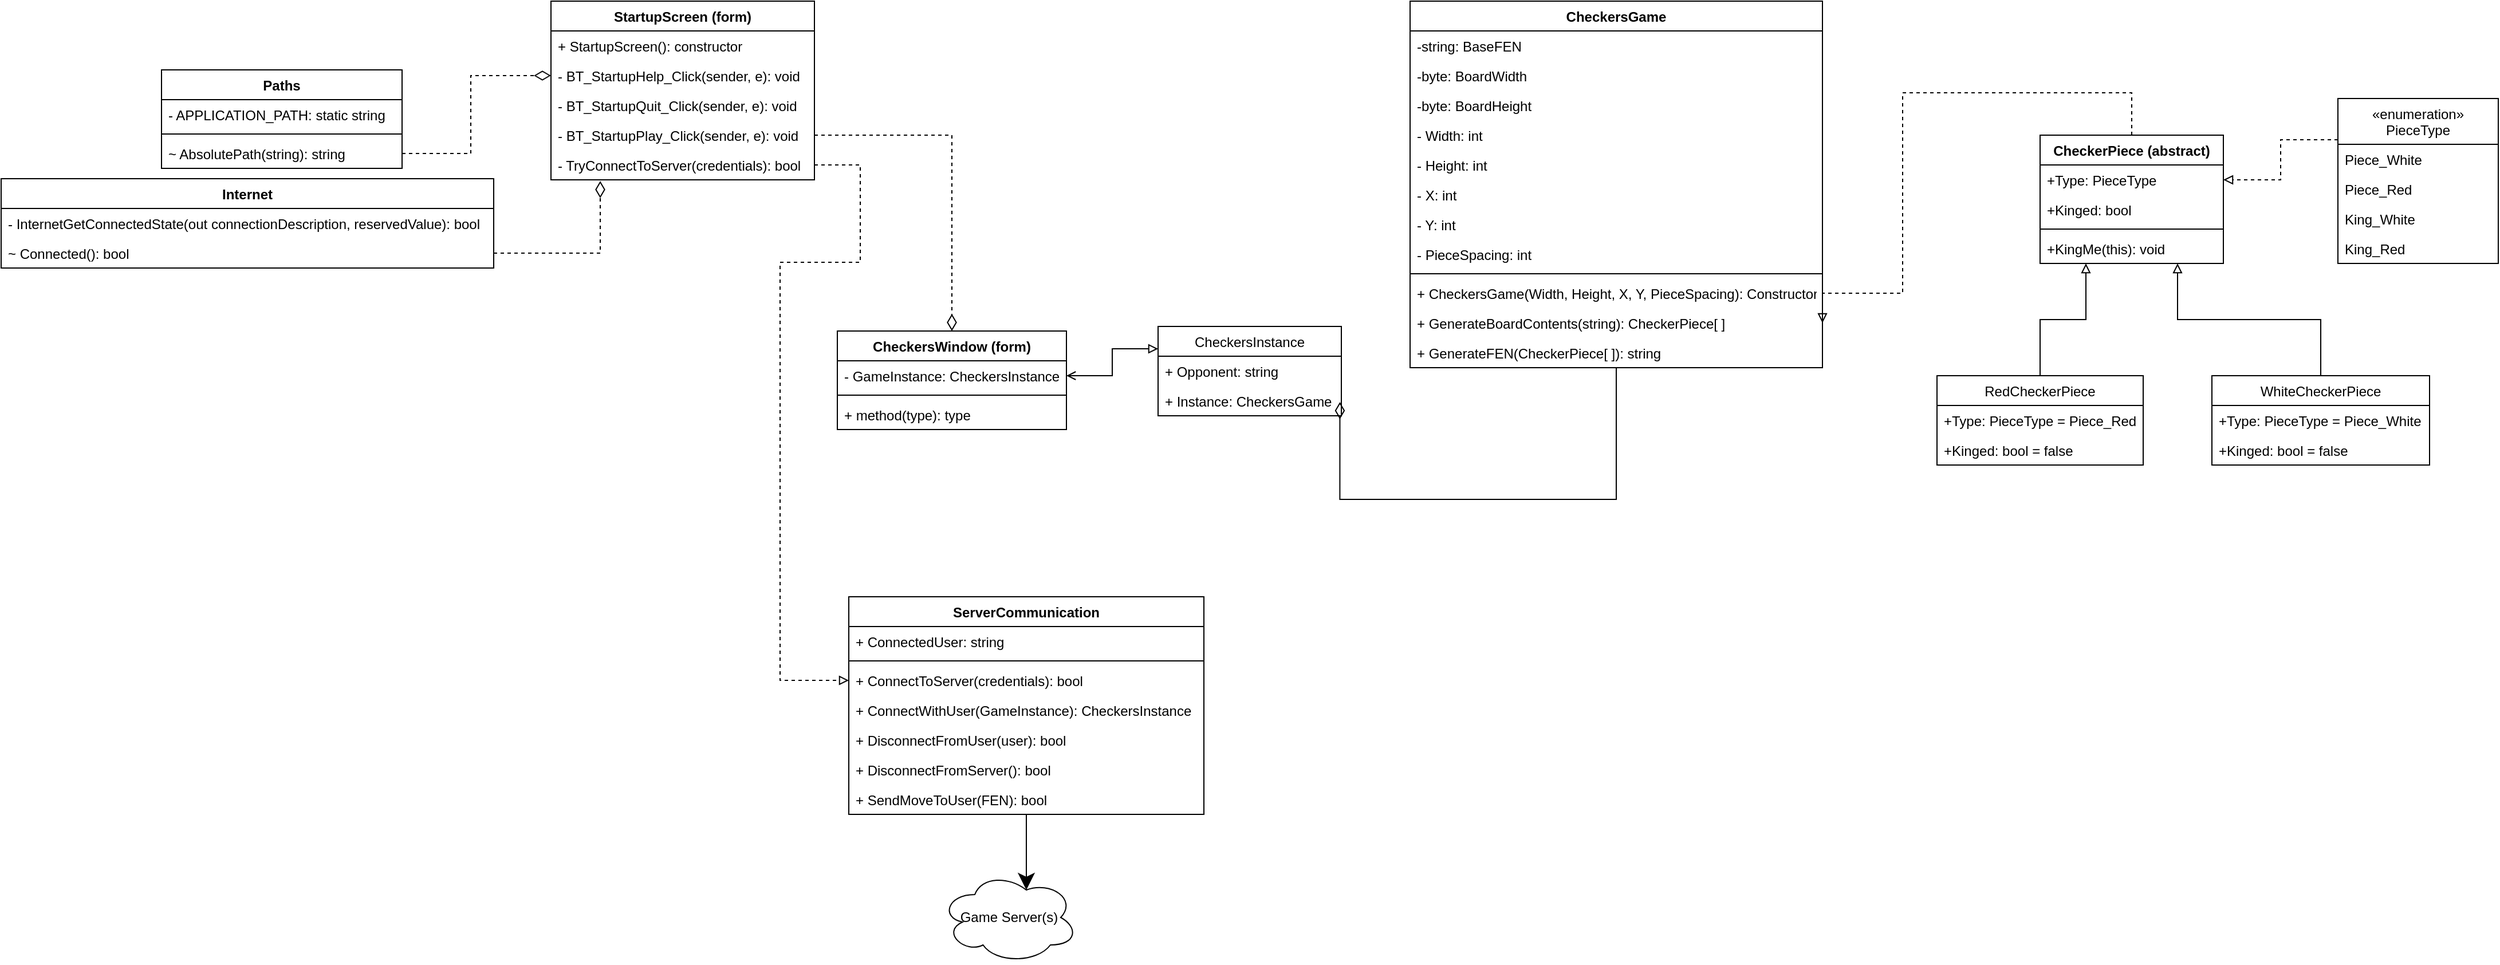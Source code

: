 <mxfile version="14.6.13" type="device"><diagram id="C5RBs43oDa-KdzZeNtuy" name="Page-1"><mxGraphModel dx="1404" dy="1837" grid="1" gridSize="10" guides="1" tooltips="1" connect="1" arrows="1" fold="1" page="1" pageScale="1" pageWidth="827" pageHeight="1169" math="0" shadow="0"><root><mxCell id="WIyWlLk6GJQsqaUBKTNV-0"/><mxCell id="WIyWlLk6GJQsqaUBKTNV-1" parent="WIyWlLk6GJQsqaUBKTNV-0"/><mxCell id="5TLwTlq9-HVgNU7Yz4sA-12" style="edgeStyle=orthogonalEdgeStyle;rounded=0;orthogonalLoop=1;jettySize=auto;html=1;exitX=0.25;exitY=1;exitDx=0;exitDy=0;entryX=0.5;entryY=0;entryDx=0;entryDy=0;startArrow=block;startFill=0;endArrow=none;endFill=0;" parent="WIyWlLk6GJQsqaUBKTNV-1" source="5TLwTlq9-HVgNU7Yz4sA-21" target="5TLwTlq9-HVgNU7Yz4sA-8" edge="1"><mxGeometry relative="1" as="geometry"><mxPoint x="1125" y="179" as="sourcePoint"/></mxGeometry></mxCell><mxCell id="5TLwTlq9-HVgNU7Yz4sA-13" style="edgeStyle=orthogonalEdgeStyle;rounded=0;orthogonalLoop=1;jettySize=auto;html=1;exitX=0.75;exitY=1;exitDx=0;exitDy=0;entryX=0.5;entryY=0;entryDx=0;entryDy=0;startArrow=block;startFill=0;endArrow=none;endFill=0;" parent="WIyWlLk6GJQsqaUBKTNV-1" source="5TLwTlq9-HVgNU7Yz4sA-21" target="5TLwTlq9-HVgNU7Yz4sA-4" edge="1"><mxGeometry relative="1" as="geometry"><mxPoint x="1195" y="179" as="sourcePoint"/></mxGeometry></mxCell><mxCell id="5TLwTlq9-HVgNU7Yz4sA-4" value="WhiteCheckerPiece" style="swimlane;fontStyle=0;childLayout=stackLayout;horizontal=1;startSize=26;fillColor=none;horizontalStack=0;resizeParent=1;resizeParentMax=0;resizeLast=0;collapsible=1;marginBottom=0;" parent="WIyWlLk6GJQsqaUBKTNV-1" vertex="1"><mxGeometry x="1230" y="287" width="190" height="78" as="geometry"/></mxCell><mxCell id="5TLwTlq9-HVgNU7Yz4sA-5" value="+Type: PieceType = Piece_White" style="text;strokeColor=none;fillColor=none;align=left;verticalAlign=top;spacingLeft=4;spacingRight=4;overflow=hidden;rotatable=0;points=[[0,0.5],[1,0.5]];portConstraint=eastwest;" parent="5TLwTlq9-HVgNU7Yz4sA-4" vertex="1"><mxGeometry y="26" width="190" height="26" as="geometry"/></mxCell><mxCell id="5TLwTlq9-HVgNU7Yz4sA-6" value="+Kinged: bool = false" style="text;strokeColor=none;fillColor=none;align=left;verticalAlign=top;spacingLeft=4;spacingRight=4;overflow=hidden;rotatable=0;points=[[0,0.5],[1,0.5]];portConstraint=eastwest;" parent="5TLwTlq9-HVgNU7Yz4sA-4" vertex="1"><mxGeometry y="52" width="190" height="26" as="geometry"/></mxCell><mxCell id="5TLwTlq9-HVgNU7Yz4sA-8" value="RedCheckerPiece" style="swimlane;fontStyle=0;childLayout=stackLayout;horizontal=1;startSize=26;fillColor=none;horizontalStack=0;resizeParent=1;resizeParentMax=0;resizeLast=0;collapsible=1;marginBottom=0;" parent="WIyWlLk6GJQsqaUBKTNV-1" vertex="1"><mxGeometry x="990" y="287" width="180" height="78" as="geometry"/></mxCell><mxCell id="5TLwTlq9-HVgNU7Yz4sA-9" value="+Type: PieceType = Piece_Red" style="text;strokeColor=none;fillColor=none;align=left;verticalAlign=top;spacingLeft=4;spacingRight=4;overflow=hidden;rotatable=0;points=[[0,0.5],[1,0.5]];portConstraint=eastwest;" parent="5TLwTlq9-HVgNU7Yz4sA-8" vertex="1"><mxGeometry y="26" width="180" height="26" as="geometry"/></mxCell><mxCell id="5TLwTlq9-HVgNU7Yz4sA-10" value="+Kinged: bool = false" style="text;strokeColor=none;fillColor=none;align=left;verticalAlign=top;spacingLeft=4;spacingRight=4;overflow=hidden;rotatable=0;points=[[0,0.5],[1,0.5]];portConstraint=eastwest;" parent="5TLwTlq9-HVgNU7Yz4sA-8" vertex="1"><mxGeometry y="52" width="180" height="26" as="geometry"/></mxCell><mxCell id="5TLwTlq9-HVgNU7Yz4sA-25" style="edgeStyle=orthogonalEdgeStyle;rounded=0;orthogonalLoop=1;jettySize=auto;html=1;exitX=0;exitY=0.25;exitDx=0;exitDy=0;entryX=1;entryY=0.5;entryDx=0;entryDy=0;dashed=1;endArrow=block;endFill=0;" parent="WIyWlLk6GJQsqaUBKTNV-1" source="5TLwTlq9-HVgNU7Yz4sA-16" target="5TLwTlq9-HVgNU7Yz4sA-1" edge="1"><mxGeometry relative="1" as="geometry"/></mxCell><mxCell id="5TLwTlq9-HVgNU7Yz4sA-16" value="«enumeration»&#10;PieceType" style="swimlane;fontStyle=0;childLayout=stackLayout;horizontal=1;startSize=40;fillColor=none;horizontalStack=0;resizeParent=1;resizeParentMax=0;resizeLast=0;collapsible=1;marginBottom=0;" parent="WIyWlLk6GJQsqaUBKTNV-1" vertex="1"><mxGeometry x="1340" y="45" width="140" height="144" as="geometry"/></mxCell><mxCell id="5TLwTlq9-HVgNU7Yz4sA-17" value="Piece_White" style="text;strokeColor=none;fillColor=none;align=left;verticalAlign=top;spacingLeft=4;spacingRight=4;overflow=hidden;rotatable=0;points=[[0,0.5],[1,0.5]];portConstraint=eastwest;" parent="5TLwTlq9-HVgNU7Yz4sA-16" vertex="1"><mxGeometry y="40" width="140" height="26" as="geometry"/></mxCell><mxCell id="5TLwTlq9-HVgNU7Yz4sA-18" value="Piece_Red" style="text;strokeColor=none;fillColor=none;align=left;verticalAlign=top;spacingLeft=4;spacingRight=4;overflow=hidden;rotatable=0;points=[[0,0.5],[1,0.5]];portConstraint=eastwest;" parent="5TLwTlq9-HVgNU7Yz4sA-16" vertex="1"><mxGeometry y="66" width="140" height="26" as="geometry"/></mxCell><mxCell id="5TLwTlq9-HVgNU7Yz4sA-19" value="King_White" style="text;strokeColor=none;fillColor=none;align=left;verticalAlign=top;spacingLeft=4;spacingRight=4;overflow=hidden;rotatable=0;points=[[0,0.5],[1,0.5]];portConstraint=eastwest;" parent="5TLwTlq9-HVgNU7Yz4sA-16" vertex="1"><mxGeometry y="92" width="140" height="26" as="geometry"/></mxCell><mxCell id="5TLwTlq9-HVgNU7Yz4sA-20" value="King_Red" style="text;strokeColor=none;fillColor=none;align=left;verticalAlign=top;spacingLeft=4;spacingRight=4;overflow=hidden;rotatable=0;points=[[0,0.5],[1,0.5]];portConstraint=eastwest;" parent="5TLwTlq9-HVgNU7Yz4sA-16" vertex="1"><mxGeometry y="118" width="140" height="26" as="geometry"/></mxCell><mxCell id="5TLwTlq9-HVgNU7Yz4sA-32" style="edgeStyle=orthogonalEdgeStyle;rounded=0;orthogonalLoop=1;jettySize=auto;html=1;exitX=0.5;exitY=0;exitDx=0;exitDy=0;entryX=1;entryY=0.5;entryDx=0;entryDy=0;dashed=1;endArrow=block;endFill=0;" parent="WIyWlLk6GJQsqaUBKTNV-1" source="5TLwTlq9-HVgNU7Yz4sA-21" target="5TLwTlq9-HVgNU7Yz4sA-29" edge="1"><mxGeometry relative="1" as="geometry"><Array as="points"><mxPoint x="1160" y="40"/><mxPoint x="960" y="40"/><mxPoint x="960" y="215"/></Array></mxGeometry></mxCell><mxCell id="5TLwTlq9-HVgNU7Yz4sA-21" value="CheckerPiece (abstract)" style="swimlane;fontStyle=1;align=center;verticalAlign=top;childLayout=stackLayout;horizontal=1;startSize=26;horizontalStack=0;resizeParent=1;resizeParentMax=0;resizeLast=0;collapsible=1;marginBottom=0;" parent="WIyWlLk6GJQsqaUBKTNV-1" vertex="1"><mxGeometry x="1080" y="77" width="160" height="112" as="geometry"><mxRectangle x="120" y="38" width="110" height="26" as="alternateBounds"/></mxGeometry></mxCell><mxCell id="5TLwTlq9-HVgNU7Yz4sA-1" value="+Type: PieceType" style="text;strokeColor=none;fillColor=none;align=left;verticalAlign=top;spacingLeft=4;spacingRight=4;overflow=hidden;rotatable=0;points=[[0,0.5],[1,0.5]];portConstraint=eastwest;" parent="5TLwTlq9-HVgNU7Yz4sA-21" vertex="1"><mxGeometry y="26" width="160" height="26" as="geometry"/></mxCell><mxCell id="5TLwTlq9-HVgNU7Yz4sA-2" value="+Kinged: bool" style="text;strokeColor=none;fillColor=none;align=left;verticalAlign=top;spacingLeft=4;spacingRight=4;overflow=hidden;rotatable=0;points=[[0,0.5],[1,0.5]];portConstraint=eastwest;" parent="5TLwTlq9-HVgNU7Yz4sA-21" vertex="1"><mxGeometry y="52" width="160" height="26" as="geometry"/></mxCell><mxCell id="5TLwTlq9-HVgNU7Yz4sA-23" value="" style="line;strokeWidth=1;fillColor=none;align=left;verticalAlign=middle;spacingTop=-1;spacingLeft=3;spacingRight=3;rotatable=0;labelPosition=right;points=[];portConstraint=eastwest;" parent="5TLwTlq9-HVgNU7Yz4sA-21" vertex="1"><mxGeometry y="78" width="160" height="8" as="geometry"/></mxCell><mxCell id="5TLwTlq9-HVgNU7Yz4sA-24" value="+KingMe(this): void" style="text;strokeColor=none;fillColor=none;align=left;verticalAlign=top;spacingLeft=4;spacingRight=4;overflow=hidden;rotatable=0;points=[[0,0.5],[1,0.5]];portConstraint=eastwest;" parent="5TLwTlq9-HVgNU7Yz4sA-21" vertex="1"><mxGeometry y="86" width="160" height="26" as="geometry"/></mxCell><mxCell id="5TLwTlq9-HVgNU7Yz4sA-83" style="edgeStyle=orthogonalEdgeStyle;rounded=0;orthogonalLoop=1;jettySize=auto;html=1;exitX=0.5;exitY=1;exitDx=0;exitDy=0;endArrow=diamondThin;endFill=0;entryX=0.992;entryY=0.538;entryDx=0;entryDy=0;entryPerimeter=0;strokeWidth=1;endSize=12;" parent="WIyWlLk6GJQsqaUBKTNV-1" source="5TLwTlq9-HVgNU7Yz4sA-26" target="5TLwTlq9-HVgNU7Yz4sA-53" edge="1"><mxGeometry relative="1" as="geometry"><mxPoint x="630" y="394" as="targetPoint"/><Array as="points"><mxPoint x="710" y="395"/></Array></mxGeometry></mxCell><mxCell id="5TLwTlq9-HVgNU7Yz4sA-26" value="CheckersGame" style="swimlane;fontStyle=1;align=center;verticalAlign=top;childLayout=stackLayout;horizontal=1;startSize=26;horizontalStack=0;resizeParent=1;resizeParentMax=0;resizeLast=0;collapsible=1;marginBottom=0;" parent="WIyWlLk6GJQsqaUBKTNV-1" vertex="1"><mxGeometry x="530" y="-40" width="360" height="320" as="geometry"><mxRectangle x="530" y="138" width="120" height="26" as="alternateBounds"/></mxGeometry></mxCell><mxCell id="-EX06z9TmfhUV3MM8A5k-0" value="-string: BaseFEN" style="text;strokeColor=none;fillColor=none;align=left;verticalAlign=top;spacingLeft=4;spacingRight=4;overflow=hidden;rotatable=0;points=[[0,0.5],[1,0.5]];portConstraint=eastwest;" vertex="1" parent="5TLwTlq9-HVgNU7Yz4sA-26"><mxGeometry y="26" width="360" height="26" as="geometry"/></mxCell><mxCell id="5TLwTlq9-HVgNU7Yz4sA-27" value="-byte: BoardWidth" style="text;strokeColor=none;fillColor=none;align=left;verticalAlign=top;spacingLeft=4;spacingRight=4;overflow=hidden;rotatable=0;points=[[0,0.5],[1,0.5]];portConstraint=eastwest;" parent="5TLwTlq9-HVgNU7Yz4sA-26" vertex="1"><mxGeometry y="52" width="360" height="26" as="geometry"/></mxCell><mxCell id="5TLwTlq9-HVgNU7Yz4sA-30" value="-byte: BoardHeight" style="text;strokeColor=none;fillColor=none;align=left;verticalAlign=top;spacingLeft=4;spacingRight=4;overflow=hidden;rotatable=0;points=[[0,0.5],[1,0.5]];portConstraint=eastwest;" parent="5TLwTlq9-HVgNU7Yz4sA-26" vertex="1"><mxGeometry y="78" width="360" height="26" as="geometry"/></mxCell><mxCell id="5TLwTlq9-HVgNU7Yz4sA-75" value="- Width: int" style="text;strokeColor=none;fillColor=none;align=left;verticalAlign=top;spacingLeft=4;spacingRight=4;overflow=hidden;rotatable=0;points=[[0,0.5],[1,0.5]];portConstraint=eastwest;" parent="5TLwTlq9-HVgNU7Yz4sA-26" vertex="1"><mxGeometry y="104" width="360" height="26" as="geometry"/></mxCell><mxCell id="5TLwTlq9-HVgNU7Yz4sA-76" value="- Height: int" style="text;strokeColor=none;fillColor=none;align=left;verticalAlign=top;spacingLeft=4;spacingRight=4;overflow=hidden;rotatable=0;points=[[0,0.5],[1,0.5]];portConstraint=eastwest;" parent="5TLwTlq9-HVgNU7Yz4sA-26" vertex="1"><mxGeometry y="130" width="360" height="26" as="geometry"/></mxCell><mxCell id="5TLwTlq9-HVgNU7Yz4sA-80" value="- X: int" style="text;strokeColor=none;fillColor=none;align=left;verticalAlign=top;spacingLeft=4;spacingRight=4;overflow=hidden;rotatable=0;points=[[0,0.5],[1,0.5]];portConstraint=eastwest;" parent="5TLwTlq9-HVgNU7Yz4sA-26" vertex="1"><mxGeometry y="156" width="360" height="26" as="geometry"/></mxCell><mxCell id="5TLwTlq9-HVgNU7Yz4sA-82" value="- Y: int" style="text;strokeColor=none;fillColor=none;align=left;verticalAlign=top;spacingLeft=4;spacingRight=4;overflow=hidden;rotatable=0;points=[[0,0.5],[1,0.5]];portConstraint=eastwest;" parent="5TLwTlq9-HVgNU7Yz4sA-26" vertex="1"><mxGeometry y="182" width="360" height="26" as="geometry"/></mxCell><mxCell id="5TLwTlq9-HVgNU7Yz4sA-81" value="- PieceSpacing: int" style="text;strokeColor=none;fillColor=none;align=left;verticalAlign=top;spacingLeft=4;spacingRight=4;overflow=hidden;rotatable=0;points=[[0,0.5],[1,0.5]];portConstraint=eastwest;" parent="5TLwTlq9-HVgNU7Yz4sA-26" vertex="1"><mxGeometry y="208" width="360" height="26" as="geometry"/></mxCell><mxCell id="5TLwTlq9-HVgNU7Yz4sA-28" value="" style="line;strokeWidth=1;fillColor=none;align=left;verticalAlign=middle;spacingTop=-1;spacingLeft=3;spacingRight=3;rotatable=0;labelPosition=right;points=[];portConstraint=eastwest;" parent="5TLwTlq9-HVgNU7Yz4sA-26" vertex="1"><mxGeometry y="234" width="360" height="8" as="geometry"/></mxCell><mxCell id="5TLwTlq9-HVgNU7Yz4sA-74" value="+ CheckersGame(Width, Height, X, Y, PieceSpacing): Constructor" style="text;strokeColor=none;fillColor=none;align=left;verticalAlign=top;spacingLeft=4;spacingRight=4;overflow=hidden;rotatable=0;points=[[0,0.5],[1,0.5]];portConstraint=eastwest;" parent="5TLwTlq9-HVgNU7Yz4sA-26" vertex="1"><mxGeometry y="242" width="360" height="26" as="geometry"/></mxCell><mxCell id="5TLwTlq9-HVgNU7Yz4sA-29" value="+ GenerateBoardContents(string): CheckerPiece[ ]" style="text;strokeColor=none;fillColor=none;align=left;verticalAlign=top;spacingLeft=4;spacingRight=4;overflow=hidden;rotatable=0;points=[[0,0.5],[1,0.5]];portConstraint=eastwest;" parent="5TLwTlq9-HVgNU7Yz4sA-26" vertex="1"><mxGeometry y="268" width="360" height="26" as="geometry"/></mxCell><mxCell id="5TLwTlq9-HVgNU7Yz4sA-33" value="+ GenerateFEN(CheckerPiece[ ]): string" style="text;strokeColor=none;fillColor=none;align=left;verticalAlign=top;spacingLeft=4;spacingRight=4;overflow=hidden;rotatable=0;points=[[0,0.5],[1,0.5]];portConstraint=eastwest;" parent="5TLwTlq9-HVgNU7Yz4sA-26" vertex="1"><mxGeometry y="294" width="360" height="26" as="geometry"/></mxCell><mxCell id="5TLwTlq9-HVgNU7Yz4sA-94" style="edgeStyle=orthogonalEdgeStyle;rounded=0;orthogonalLoop=1;jettySize=auto;html=1;exitX=0.5;exitY=1;exitDx=0;exitDy=0;entryX=0.625;entryY=0.2;entryDx=0;entryDy=0;entryPerimeter=0;startArrow=none;startFill=0;endArrow=classic;endFill=1;endSize=12;strokeWidth=1;" parent="WIyWlLk6GJQsqaUBKTNV-1" source="5TLwTlq9-HVgNU7Yz4sA-34" target="5TLwTlq9-HVgNU7Yz4sA-38" edge="1"><mxGeometry relative="1" as="geometry"/></mxCell><mxCell id="5TLwTlq9-HVgNU7Yz4sA-34" value="ServerCommunication" style="swimlane;fontStyle=1;align=center;verticalAlign=top;childLayout=stackLayout;horizontal=1;startSize=26;horizontalStack=0;resizeParent=1;resizeParentMax=0;resizeLast=0;collapsible=1;marginBottom=0;" parent="WIyWlLk6GJQsqaUBKTNV-1" vertex="1"><mxGeometry x="40" y="480" width="310" height="190" as="geometry"><mxRectangle x="40" y="480" width="160" height="26" as="alternateBounds"/></mxGeometry></mxCell><mxCell id="5TLwTlq9-HVgNU7Yz4sA-35" value="+ ConnectedUser: string" style="text;strokeColor=none;fillColor=none;align=left;verticalAlign=top;spacingLeft=4;spacingRight=4;overflow=hidden;rotatable=0;points=[[0,0.5],[1,0.5]];portConstraint=eastwest;" parent="5TLwTlq9-HVgNU7Yz4sA-34" vertex="1"><mxGeometry y="26" width="310" height="26" as="geometry"/></mxCell><mxCell id="5TLwTlq9-HVgNU7Yz4sA-36" value="" style="line;strokeWidth=1;fillColor=none;align=left;verticalAlign=middle;spacingTop=-1;spacingLeft=3;spacingRight=3;rotatable=0;labelPosition=right;points=[];portConstraint=eastwest;" parent="5TLwTlq9-HVgNU7Yz4sA-34" vertex="1"><mxGeometry y="52" width="310" height="8" as="geometry"/></mxCell><mxCell id="5TLwTlq9-HVgNU7Yz4sA-37" value="+ ConnectToServer(credentials): bool" style="text;strokeColor=none;fillColor=none;align=left;verticalAlign=top;spacingLeft=4;spacingRight=4;overflow=hidden;rotatable=0;points=[[0,0.5],[1,0.5]];portConstraint=eastwest;" parent="5TLwTlq9-HVgNU7Yz4sA-34" vertex="1"><mxGeometry y="60" width="310" height="26" as="geometry"/></mxCell><mxCell id="5TLwTlq9-HVgNU7Yz4sA-39" value="+ ConnectWithUser(GameInstance): CheckersInstance" style="text;strokeColor=none;fillColor=none;align=left;verticalAlign=top;spacingLeft=4;spacingRight=4;overflow=hidden;rotatable=0;points=[[0,0.5],[1,0.5]];portConstraint=eastwest;" parent="5TLwTlq9-HVgNU7Yz4sA-34" vertex="1"><mxGeometry y="86" width="310" height="26" as="geometry"/></mxCell><mxCell id="5TLwTlq9-HVgNU7Yz4sA-40" value="+ DisconnectFromUser(user): bool" style="text;strokeColor=none;fillColor=none;align=left;verticalAlign=top;spacingLeft=4;spacingRight=4;overflow=hidden;rotatable=0;points=[[0,0.5],[1,0.5]];portConstraint=eastwest;" parent="5TLwTlq9-HVgNU7Yz4sA-34" vertex="1"><mxGeometry y="112" width="310" height="26" as="geometry"/></mxCell><mxCell id="5TLwTlq9-HVgNU7Yz4sA-41" value="+ DisconnectFromServer(): bool" style="text;strokeColor=none;fillColor=none;align=left;verticalAlign=top;spacingLeft=4;spacingRight=4;overflow=hidden;rotatable=0;points=[[0,0.5],[1,0.5]];portConstraint=eastwest;" parent="5TLwTlq9-HVgNU7Yz4sA-34" vertex="1"><mxGeometry y="138" width="310" height="26" as="geometry"/></mxCell><mxCell id="5TLwTlq9-HVgNU7Yz4sA-50" value="+ SendMoveToUser(FEN): bool" style="text;strokeColor=none;fillColor=none;align=left;verticalAlign=top;spacingLeft=4;spacingRight=4;overflow=hidden;rotatable=0;points=[[0,0.5],[1,0.5]];portConstraint=eastwest;" parent="5TLwTlq9-HVgNU7Yz4sA-34" vertex="1"><mxGeometry y="164" width="310" height="26" as="geometry"/></mxCell><mxCell id="5TLwTlq9-HVgNU7Yz4sA-38" value="Game Server(s)" style="ellipse;shape=cloud;whiteSpace=wrap;html=1;" parent="WIyWlLk6GJQsqaUBKTNV-1" vertex="1"><mxGeometry x="120" y="720" width="120" height="80" as="geometry"/></mxCell><mxCell id="5TLwTlq9-HVgNU7Yz4sA-42" value="CheckersWindow (form)" style="swimlane;fontStyle=1;align=center;verticalAlign=top;childLayout=stackLayout;horizontal=1;startSize=26;horizontalStack=0;resizeParent=1;resizeParentMax=0;resizeLast=0;collapsible=1;marginBottom=0;" parent="WIyWlLk6GJQsqaUBKTNV-1" vertex="1"><mxGeometry x="30" y="248" width="200" height="86" as="geometry"/></mxCell><mxCell id="5TLwTlq9-HVgNU7Yz4sA-43" value="- GameInstance: CheckersInstance" style="text;strokeColor=none;fillColor=none;align=left;verticalAlign=top;spacingLeft=4;spacingRight=4;overflow=hidden;rotatable=0;points=[[0,0.5],[1,0.5]];portConstraint=eastwest;" parent="5TLwTlq9-HVgNU7Yz4sA-42" vertex="1"><mxGeometry y="26" width="200" height="26" as="geometry"/></mxCell><mxCell id="5TLwTlq9-HVgNU7Yz4sA-44" value="" style="line;strokeWidth=1;fillColor=none;align=left;verticalAlign=middle;spacingTop=-1;spacingLeft=3;spacingRight=3;rotatable=0;labelPosition=right;points=[];portConstraint=eastwest;" parent="5TLwTlq9-HVgNU7Yz4sA-42" vertex="1"><mxGeometry y="52" width="200" height="8" as="geometry"/></mxCell><mxCell id="5TLwTlq9-HVgNU7Yz4sA-45" value="+ method(type): type" style="text;strokeColor=none;fillColor=none;align=left;verticalAlign=top;spacingLeft=4;spacingRight=4;overflow=hidden;rotatable=0;points=[[0,0.5],[1,0.5]];portConstraint=eastwest;" parent="5TLwTlq9-HVgNU7Yz4sA-42" vertex="1"><mxGeometry y="60" width="200" height="26" as="geometry"/></mxCell><mxCell id="5TLwTlq9-HVgNU7Yz4sA-46" value="StartupScreen (form)" style="swimlane;fontStyle=1;align=center;verticalAlign=top;childLayout=stackLayout;horizontal=1;startSize=26;horizontalStack=0;resizeParent=1;resizeParentMax=0;resizeLast=0;collapsible=1;marginBottom=0;" parent="WIyWlLk6GJQsqaUBKTNV-1" vertex="1"><mxGeometry x="-220" y="-40" width="230" height="156" as="geometry"/></mxCell><mxCell id="5TLwTlq9-HVgNU7Yz4sA-55" value="+ StartupScreen(): constructor" style="text;strokeColor=none;fillColor=none;align=left;verticalAlign=top;spacingLeft=4;spacingRight=4;overflow=hidden;rotatable=0;points=[[0,0.5],[1,0.5]];portConstraint=eastwest;" parent="5TLwTlq9-HVgNU7Yz4sA-46" vertex="1"><mxGeometry y="26" width="230" height="26" as="geometry"/></mxCell><mxCell id="5TLwTlq9-HVgNU7Yz4sA-47" value="- BT_StartupHelp_Click(sender, e): void" style="text;strokeColor=none;fillColor=none;align=left;verticalAlign=top;spacingLeft=4;spacingRight=4;overflow=hidden;rotatable=0;points=[[0,0.5],[1,0.5]];portConstraint=eastwest;" parent="5TLwTlq9-HVgNU7Yz4sA-46" vertex="1"><mxGeometry y="52" width="230" height="26" as="geometry"/></mxCell><mxCell id="5TLwTlq9-HVgNU7Yz4sA-56" value="- BT_StartupQuit_Click(sender, e): void" style="text;strokeColor=none;fillColor=none;align=left;verticalAlign=top;spacingLeft=4;spacingRight=4;overflow=hidden;rotatable=0;points=[[0,0.5],[1,0.5]];portConstraint=eastwest;" parent="5TLwTlq9-HVgNU7Yz4sA-46" vertex="1"><mxGeometry y="78" width="230" height="26" as="geometry"/></mxCell><mxCell id="5TLwTlq9-HVgNU7Yz4sA-57" value="- BT_StartupPlay_Click(sender, e): void" style="text;strokeColor=none;fillColor=none;align=left;verticalAlign=top;spacingLeft=4;spacingRight=4;overflow=hidden;rotatable=0;points=[[0,0.5],[1,0.5]];portConstraint=eastwest;" parent="5TLwTlq9-HVgNU7Yz4sA-46" vertex="1"><mxGeometry y="104" width="230" height="26" as="geometry"/></mxCell><mxCell id="5TLwTlq9-HVgNU7Yz4sA-49" value="- TryConnectToServer(credentials): bool" style="text;strokeColor=none;fillColor=none;align=left;verticalAlign=top;spacingLeft=4;spacingRight=4;overflow=hidden;rotatable=0;points=[[0,0.5],[1,0.5]];portConstraint=eastwest;" parent="5TLwTlq9-HVgNU7Yz4sA-46" vertex="1"><mxGeometry y="130" width="230" height="26" as="geometry"/></mxCell><mxCell id="5TLwTlq9-HVgNU7Yz4sA-86" style="edgeStyle=orthogonalEdgeStyle;rounded=0;orthogonalLoop=1;jettySize=auto;html=1;exitX=0;exitY=0.25;exitDx=0;exitDy=0;entryX=1;entryY=0.5;entryDx=0;entryDy=0;startArrow=block;startFill=0;endArrow=open;endFill=0;endSize=6;strokeWidth=1;" parent="WIyWlLk6GJQsqaUBKTNV-1" source="5TLwTlq9-HVgNU7Yz4sA-51" target="5TLwTlq9-HVgNU7Yz4sA-43" edge="1"><mxGeometry relative="1" as="geometry"><Array as="points"><mxPoint x="270" y="264"/><mxPoint x="270" y="287"/></Array></mxGeometry></mxCell><mxCell id="5TLwTlq9-HVgNU7Yz4sA-51" value="CheckersInstance" style="swimlane;fontStyle=0;childLayout=stackLayout;horizontal=1;startSize=26;fillColor=none;horizontalStack=0;resizeParent=1;resizeParentMax=0;resizeLast=0;collapsible=1;marginBottom=0;" parent="WIyWlLk6GJQsqaUBKTNV-1" vertex="1"><mxGeometry x="310" y="244" width="160" height="78" as="geometry"/></mxCell><mxCell id="5TLwTlq9-HVgNU7Yz4sA-52" value="+ Opponent: string" style="text;strokeColor=none;fillColor=none;align=left;verticalAlign=top;spacingLeft=4;spacingRight=4;overflow=hidden;rotatable=0;points=[[0,0.5],[1,0.5]];portConstraint=eastwest;" parent="5TLwTlq9-HVgNU7Yz4sA-51" vertex="1"><mxGeometry y="26" width="160" height="26" as="geometry"/></mxCell><mxCell id="5TLwTlq9-HVgNU7Yz4sA-53" value="+ Instance: CheckersGame" style="text;strokeColor=none;fillColor=none;align=left;verticalAlign=top;spacingLeft=4;spacingRight=4;overflow=hidden;rotatable=0;points=[[0,0.5],[1,0.5]];portConstraint=eastwest;" parent="5TLwTlq9-HVgNU7Yz4sA-51" vertex="1"><mxGeometry y="52" width="160" height="26" as="geometry"/></mxCell><mxCell id="5TLwTlq9-HVgNU7Yz4sA-66" value="Paths" style="swimlane;fontStyle=1;align=center;verticalAlign=top;childLayout=stackLayout;horizontal=1;startSize=26;horizontalStack=0;resizeParent=1;resizeParentMax=0;resizeLast=0;collapsible=1;marginBottom=0;" parent="WIyWlLk6GJQsqaUBKTNV-1" vertex="1"><mxGeometry x="-560" y="20" width="210" height="86" as="geometry"/></mxCell><mxCell id="5TLwTlq9-HVgNU7Yz4sA-67" value="- APPLICATION_PATH: static string" style="text;strokeColor=none;fillColor=none;align=left;verticalAlign=top;spacingLeft=4;spacingRight=4;overflow=hidden;rotatable=0;points=[[0,0.5],[1,0.5]];portConstraint=eastwest;" parent="5TLwTlq9-HVgNU7Yz4sA-66" vertex="1"><mxGeometry y="26" width="210" height="26" as="geometry"/></mxCell><mxCell id="5TLwTlq9-HVgNU7Yz4sA-68" value="" style="line;strokeWidth=1;fillColor=none;align=left;verticalAlign=middle;spacingTop=-1;spacingLeft=3;spacingRight=3;rotatable=0;labelPosition=right;points=[];portConstraint=eastwest;" parent="5TLwTlq9-HVgNU7Yz4sA-66" vertex="1"><mxGeometry y="52" width="210" height="8" as="geometry"/></mxCell><mxCell id="5TLwTlq9-HVgNU7Yz4sA-69" value="~ AbsolutePath(string): string" style="text;strokeColor=none;fillColor=none;align=left;verticalAlign=top;spacingLeft=4;spacingRight=4;overflow=hidden;rotatable=0;points=[[0,0.5],[1,0.5]];portConstraint=eastwest;" parent="5TLwTlq9-HVgNU7Yz4sA-66" vertex="1"><mxGeometry y="60" width="210" height="26" as="geometry"/></mxCell><mxCell id="5TLwTlq9-HVgNU7Yz4sA-70" value="Internet" style="swimlane;fontStyle=1;childLayout=stackLayout;horizontal=1;startSize=26;fillColor=none;horizontalStack=0;resizeParent=1;resizeParentMax=0;resizeLast=0;collapsible=1;marginBottom=0;" parent="WIyWlLk6GJQsqaUBKTNV-1" vertex="1"><mxGeometry x="-700" y="115" width="430" height="78" as="geometry"/></mxCell><mxCell id="5TLwTlq9-HVgNU7Yz4sA-71" value="- InternetGetConnectedState(out connectionDescription, reservedValue): bool" style="text;strokeColor=none;fillColor=none;align=left;verticalAlign=top;spacingLeft=4;spacingRight=4;overflow=hidden;rotatable=0;points=[[0,0.5],[1,0.5]];portConstraint=eastwest;" parent="5TLwTlq9-HVgNU7Yz4sA-70" vertex="1"><mxGeometry y="26" width="430" height="26" as="geometry"/></mxCell><mxCell id="5TLwTlq9-HVgNU7Yz4sA-72" value="~ Connected(): bool" style="text;strokeColor=none;fillColor=none;align=left;verticalAlign=top;spacingLeft=4;spacingRight=4;overflow=hidden;rotatable=0;points=[[0,0.5],[1,0.5]];portConstraint=eastwest;" parent="5TLwTlq9-HVgNU7Yz4sA-70" vertex="1"><mxGeometry y="52" width="430" height="26" as="geometry"/></mxCell><mxCell id="5TLwTlq9-HVgNU7Yz4sA-85" style="edgeStyle=orthogonalEdgeStyle;rounded=0;orthogonalLoop=1;jettySize=auto;html=1;exitX=1;exitY=0.5;exitDx=0;exitDy=0;entryX=0;entryY=0.5;entryDx=0;entryDy=0;dashed=1;endArrow=block;endFill=0;" parent="WIyWlLk6GJQsqaUBKTNV-1" source="5TLwTlq9-HVgNU7Yz4sA-49" target="5TLwTlq9-HVgNU7Yz4sA-37" edge="1"><mxGeometry relative="1" as="geometry"><Array as="points"><mxPoint x="50" y="103"/><mxPoint x="50" y="188"/><mxPoint x="-20" y="188"/><mxPoint x="-20" y="553"/></Array></mxGeometry></mxCell><mxCell id="5TLwTlq9-HVgNU7Yz4sA-89" style="edgeStyle=orthogonalEdgeStyle;rounded=0;orthogonalLoop=1;jettySize=auto;html=1;exitX=1;exitY=0.5;exitDx=0;exitDy=0;dashed=1;startArrow=none;startFill=0;endArrow=diamondThin;endFill=0;endSize=12;strokeWidth=1;entryX=0.187;entryY=1.038;entryDx=0;entryDy=0;entryPerimeter=0;" parent="WIyWlLk6GJQsqaUBKTNV-1" source="5TLwTlq9-HVgNU7Yz4sA-72" target="5TLwTlq9-HVgNU7Yz4sA-49" edge="1"><mxGeometry relative="1" as="geometry"><mxPoint x="-170" y="580" as="targetPoint"/></mxGeometry></mxCell><mxCell id="5TLwTlq9-HVgNU7Yz4sA-92" style="edgeStyle=orthogonalEdgeStyle;rounded=0;orthogonalLoop=1;jettySize=auto;html=1;exitX=1;exitY=0.5;exitDx=0;exitDy=0;entryX=0;entryY=0.5;entryDx=0;entryDy=0;dashed=1;startArrow=none;startFill=0;endArrow=diamondThin;endFill=0;endSize=12;strokeWidth=1;" parent="WIyWlLk6GJQsqaUBKTNV-1" source="5TLwTlq9-HVgNU7Yz4sA-69" target="5TLwTlq9-HVgNU7Yz4sA-47" edge="1"><mxGeometry relative="1" as="geometry"/></mxCell><mxCell id="5TLwTlq9-HVgNU7Yz4sA-93" style="edgeStyle=orthogonalEdgeStyle;rounded=0;orthogonalLoop=1;jettySize=auto;html=1;exitX=1;exitY=0.5;exitDx=0;exitDy=0;entryX=0.5;entryY=0;entryDx=0;entryDy=0;dashed=1;startArrow=none;startFill=0;endArrow=diamondThin;endFill=0;endSize=12;strokeWidth=1;" parent="WIyWlLk6GJQsqaUBKTNV-1" source="5TLwTlq9-HVgNU7Yz4sA-57" target="5TLwTlq9-HVgNU7Yz4sA-42" edge="1"><mxGeometry relative="1" as="geometry"/></mxCell></root></mxGraphModel></diagram></mxfile>